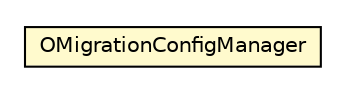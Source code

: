 #!/usr/local/bin/dot
#
# Class diagram 
# Generated by UMLGraph version R5_6-24-gf6e263 (http://www.umlgraph.org/)
#

digraph G {
	edge [fontname="Helvetica",fontsize=10,labelfontname="Helvetica",labelfontsize=10];
	node [fontname="Helvetica",fontsize=10,shape=plaintext];
	nodesep=0.25;
	ranksep=0.5;
	// com.orientechnologies.orient.etl.util.OMigrationConfigManager
	c2503642 [label=<<table title="com.orientechnologies.orient.etl.util.OMigrationConfigManager" border="0" cellborder="1" cellspacing="0" cellpadding="2" port="p" bgcolor="lemonChiffon" href="./OMigrationConfigManager.html">
		<tr><td><table border="0" cellspacing="0" cellpadding="1">
<tr><td align="center" balign="center"> OMigrationConfigManager </td></tr>
		</table></td></tr>
		</table>>, URL="./OMigrationConfigManager.html", fontname="Helvetica", fontcolor="black", fontsize=10.0];
}

